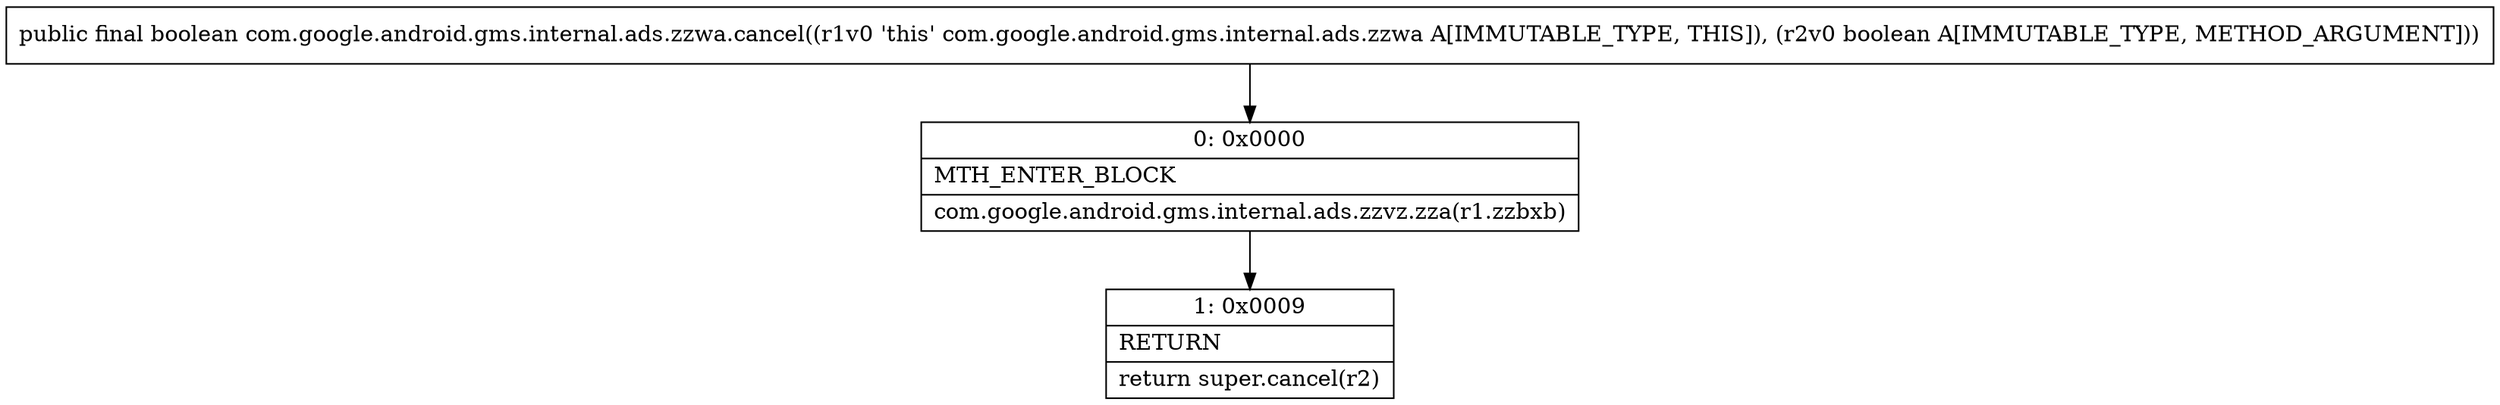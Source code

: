 digraph "CFG forcom.google.android.gms.internal.ads.zzwa.cancel(Z)Z" {
Node_0 [shape=record,label="{0\:\ 0x0000|MTH_ENTER_BLOCK\l|com.google.android.gms.internal.ads.zzvz.zza(r1.zzbxb)\l}"];
Node_1 [shape=record,label="{1\:\ 0x0009|RETURN\l|return super.cancel(r2)\l}"];
MethodNode[shape=record,label="{public final boolean com.google.android.gms.internal.ads.zzwa.cancel((r1v0 'this' com.google.android.gms.internal.ads.zzwa A[IMMUTABLE_TYPE, THIS]), (r2v0 boolean A[IMMUTABLE_TYPE, METHOD_ARGUMENT])) }"];
MethodNode -> Node_0;
Node_0 -> Node_1;
}

